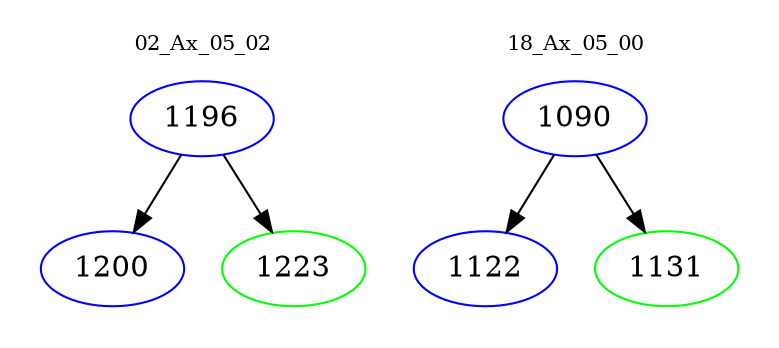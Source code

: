 digraph{
subgraph cluster_0 {
color = white
label = "02_Ax_05_02";
fontsize=10;
T0_1196 [label="1196", color="blue"]
T0_1196 -> T0_1200 [color="black"]
T0_1200 [label="1200", color="blue"]
T0_1196 -> T0_1223 [color="black"]
T0_1223 [label="1223", color="green"]
}
subgraph cluster_1 {
color = white
label = "18_Ax_05_00";
fontsize=10;
T1_1090 [label="1090", color="blue"]
T1_1090 -> T1_1122 [color="black"]
T1_1122 [label="1122", color="blue"]
T1_1090 -> T1_1131 [color="black"]
T1_1131 [label="1131", color="green"]
}
}
